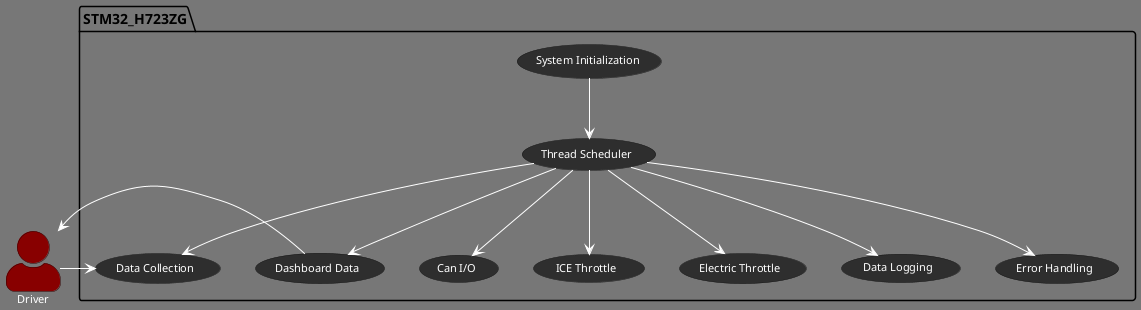 /''''''''''''''''''''''''''''''''''''''''''''''''''''''''''''''''''''''''''''''
 '	Author: Daniel Nimsgern (nimsgernd@msoe.edu) <dannimsgern@gmail.com>
 '	Date:	11/17/2023
 '	Brief:	Diagram showing the general software interactions within the 2023
 '			MSOE Formula Hybrid controll computer.
 '''''''''''''''''''''''''''''''''''''''''''''''''''''''''''''''''''''''''''''/

@startuml Formula Hybrid Software

/''''''''''''''''''''''''''''''''''''''''''''''''''''''''''''''''''''''''''''''
 ' General Diagram Parameters
 '''''''''''''''''''''''''''''''''''''''''''''''''''''''''''''''''''''''''''''/

'Overall theme
!theme reddress-darkred

/''''''''''''''''''''''''''''''''''''''''''''''''''''''''''''''''''''''''''''''
 ' Actors
 '''''''''''''''''''''''''''''''''''''''''''''''''''''''''''''''''''''''''''''/

'Changing visual parameters
Skinparam actorstyle awesome

'Defining actors
actor :Driver: as driver

/''''''''''''''''''''''''''''''''''''''''''''''''''''''''''''''''''''''''''''''
 ' Packages
 '''''''''''''''''''''''''''''''''''''''''''''''''''''''''''''''''''''''''''''/

package STM32_H723ZG {
	usecase (System Initialization) as U0
	usecase (Thread Scheduler) as U1
	usecase (Can I/O) as T0
	usecase (ICE Throttle) as T1
	usecase (Electric Throttle) as T2
	usecase (Dashboard Data) as T3
	usecase (Data Collection) as T4
	usecase (Data Logging) as T5
	usecase (Error Handling) as T6
}

/''''''''''''''''''''''''''''''''''''''''''''''''''''''''''''''''''''''''''''''
 'Connections
 '''''''''''''''''''''''''''''''''''''''''''''''''''''''''''''''''''''''''''''/

'STM32_H723ZG internal connections
U0 --> U1
U1 --> T0
U1 --> T1
U1 --> T2
U1 --> T3
U1 --> T4
U1 --> T5
U1 --> T6

'Driver interactions
driver -> T4
T3 -> driver

@enduml